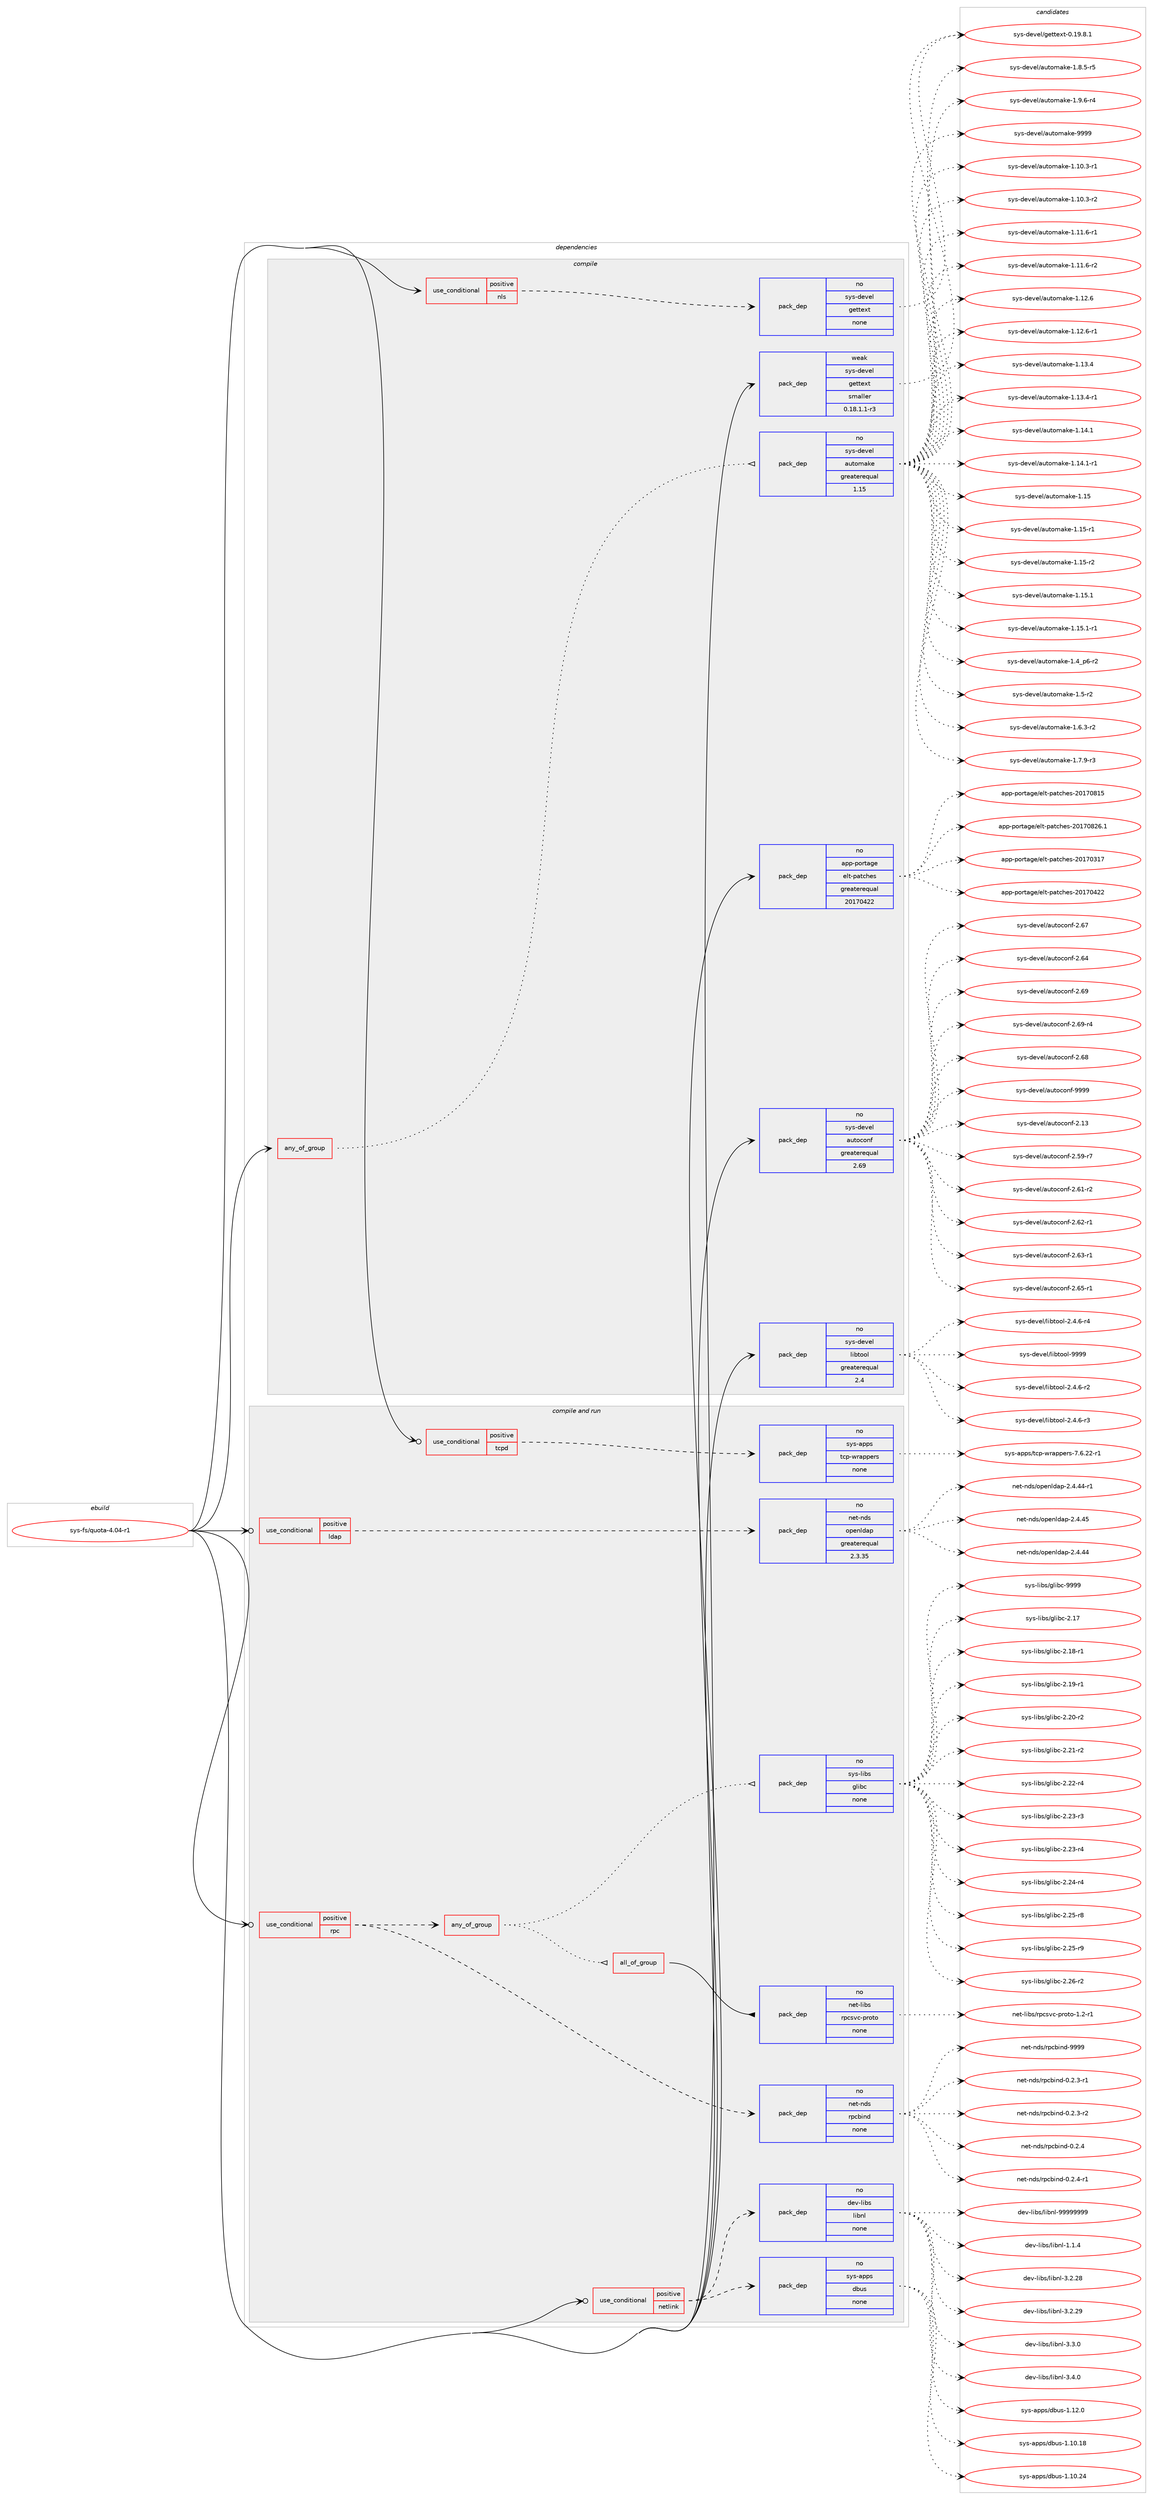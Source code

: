digraph prolog {

# *************
# Graph options
# *************

newrank=true;
concentrate=true;
compound=true;
graph [rankdir=LR,fontname=Helvetica,fontsize=10,ranksep=1.5];#, ranksep=2.5, nodesep=0.2];
edge  [arrowhead=vee];
node  [fontname=Helvetica,fontsize=10];

# **********
# The ebuild
# **********

subgraph cluster_leftcol {
color=gray;
rank=same;
label=<<i>ebuild</i>>;
id [label="sys-fs/quota-4.04-r1", color=red, width=4, href="../sys-fs/quota-4.04-r1.svg"];
}

# ****************
# The dependencies
# ****************

subgraph cluster_midcol {
color=gray;
label=<<i>dependencies</i>>;
subgraph cluster_compile {
fillcolor="#eeeeee";
style=filled;
label=<<i>compile</i>>;
subgraph any8265 {
dependency489388 [label=<<TABLE BORDER="0" CELLBORDER="1" CELLSPACING="0" CELLPADDING="4"><TR><TD CELLPADDING="10">any_of_group</TD></TR></TABLE>>, shape=none, color=red];subgraph pack363663 {
dependency489389 [label=<<TABLE BORDER="0" CELLBORDER="1" CELLSPACING="0" CELLPADDING="4" WIDTH="220"><TR><TD ROWSPAN="6" CELLPADDING="30">pack_dep</TD></TR><TR><TD WIDTH="110">no</TD></TR><TR><TD>sys-devel</TD></TR><TR><TD>automake</TD></TR><TR><TD>greaterequal</TD></TR><TR><TD>1.15</TD></TR></TABLE>>, shape=none, color=blue];
}
dependency489388:e -> dependency489389:w [weight=20,style="dotted",arrowhead="oinv"];
}
id:e -> dependency489388:w [weight=20,style="solid",arrowhead="vee"];
subgraph cond117159 {
dependency489390 [label=<<TABLE BORDER="0" CELLBORDER="1" CELLSPACING="0" CELLPADDING="4"><TR><TD ROWSPAN="3" CELLPADDING="10">use_conditional</TD></TR><TR><TD>positive</TD></TR><TR><TD>nls</TD></TR></TABLE>>, shape=none, color=red];
subgraph pack363664 {
dependency489391 [label=<<TABLE BORDER="0" CELLBORDER="1" CELLSPACING="0" CELLPADDING="4" WIDTH="220"><TR><TD ROWSPAN="6" CELLPADDING="30">pack_dep</TD></TR><TR><TD WIDTH="110">no</TD></TR><TR><TD>sys-devel</TD></TR><TR><TD>gettext</TD></TR><TR><TD>none</TD></TR><TR><TD></TD></TR></TABLE>>, shape=none, color=blue];
}
dependency489390:e -> dependency489391:w [weight=20,style="dashed",arrowhead="vee"];
}
id:e -> dependency489390:w [weight=20,style="solid",arrowhead="vee"];
subgraph pack363665 {
dependency489392 [label=<<TABLE BORDER="0" CELLBORDER="1" CELLSPACING="0" CELLPADDING="4" WIDTH="220"><TR><TD ROWSPAN="6" CELLPADDING="30">pack_dep</TD></TR><TR><TD WIDTH="110">no</TD></TR><TR><TD>app-portage</TD></TR><TR><TD>elt-patches</TD></TR><TR><TD>greaterequal</TD></TR><TR><TD>20170422</TD></TR></TABLE>>, shape=none, color=blue];
}
id:e -> dependency489392:w [weight=20,style="solid",arrowhead="vee"];
subgraph pack363666 {
dependency489393 [label=<<TABLE BORDER="0" CELLBORDER="1" CELLSPACING="0" CELLPADDING="4" WIDTH="220"><TR><TD ROWSPAN="6" CELLPADDING="30">pack_dep</TD></TR><TR><TD WIDTH="110">no</TD></TR><TR><TD>sys-devel</TD></TR><TR><TD>autoconf</TD></TR><TR><TD>greaterequal</TD></TR><TR><TD>2.69</TD></TR></TABLE>>, shape=none, color=blue];
}
id:e -> dependency489393:w [weight=20,style="solid",arrowhead="vee"];
subgraph pack363667 {
dependency489394 [label=<<TABLE BORDER="0" CELLBORDER="1" CELLSPACING="0" CELLPADDING="4" WIDTH="220"><TR><TD ROWSPAN="6" CELLPADDING="30">pack_dep</TD></TR><TR><TD WIDTH="110">no</TD></TR><TR><TD>sys-devel</TD></TR><TR><TD>libtool</TD></TR><TR><TD>greaterequal</TD></TR><TR><TD>2.4</TD></TR></TABLE>>, shape=none, color=blue];
}
id:e -> dependency489394:w [weight=20,style="solid",arrowhead="vee"];
subgraph pack363668 {
dependency489395 [label=<<TABLE BORDER="0" CELLBORDER="1" CELLSPACING="0" CELLPADDING="4" WIDTH="220"><TR><TD ROWSPAN="6" CELLPADDING="30">pack_dep</TD></TR><TR><TD WIDTH="110">weak</TD></TR><TR><TD>sys-devel</TD></TR><TR><TD>gettext</TD></TR><TR><TD>smaller</TD></TR><TR><TD>0.18.1.1-r3</TD></TR></TABLE>>, shape=none, color=blue];
}
id:e -> dependency489395:w [weight=20,style="solid",arrowhead="vee"];
}
subgraph cluster_compileandrun {
fillcolor="#eeeeee";
style=filled;
label=<<i>compile and run</i>>;
subgraph cond117160 {
dependency489396 [label=<<TABLE BORDER="0" CELLBORDER="1" CELLSPACING="0" CELLPADDING="4"><TR><TD ROWSPAN="3" CELLPADDING="10">use_conditional</TD></TR><TR><TD>positive</TD></TR><TR><TD>ldap</TD></TR></TABLE>>, shape=none, color=red];
subgraph pack363669 {
dependency489397 [label=<<TABLE BORDER="0" CELLBORDER="1" CELLSPACING="0" CELLPADDING="4" WIDTH="220"><TR><TD ROWSPAN="6" CELLPADDING="30">pack_dep</TD></TR><TR><TD WIDTH="110">no</TD></TR><TR><TD>net-nds</TD></TR><TR><TD>openldap</TD></TR><TR><TD>greaterequal</TD></TR><TR><TD>2.3.35</TD></TR></TABLE>>, shape=none, color=blue];
}
dependency489396:e -> dependency489397:w [weight=20,style="dashed",arrowhead="vee"];
}
id:e -> dependency489396:w [weight=20,style="solid",arrowhead="odotvee"];
subgraph cond117161 {
dependency489398 [label=<<TABLE BORDER="0" CELLBORDER="1" CELLSPACING="0" CELLPADDING="4"><TR><TD ROWSPAN="3" CELLPADDING="10">use_conditional</TD></TR><TR><TD>positive</TD></TR><TR><TD>netlink</TD></TR></TABLE>>, shape=none, color=red];
subgraph pack363670 {
dependency489399 [label=<<TABLE BORDER="0" CELLBORDER="1" CELLSPACING="0" CELLPADDING="4" WIDTH="220"><TR><TD ROWSPAN="6" CELLPADDING="30">pack_dep</TD></TR><TR><TD WIDTH="110">no</TD></TR><TR><TD>sys-apps</TD></TR><TR><TD>dbus</TD></TR><TR><TD>none</TD></TR><TR><TD></TD></TR></TABLE>>, shape=none, color=blue];
}
dependency489398:e -> dependency489399:w [weight=20,style="dashed",arrowhead="vee"];
subgraph pack363671 {
dependency489400 [label=<<TABLE BORDER="0" CELLBORDER="1" CELLSPACING="0" CELLPADDING="4" WIDTH="220"><TR><TD ROWSPAN="6" CELLPADDING="30">pack_dep</TD></TR><TR><TD WIDTH="110">no</TD></TR><TR><TD>dev-libs</TD></TR><TR><TD>libnl</TD></TR><TR><TD>none</TD></TR><TR><TD></TD></TR></TABLE>>, shape=none, color=blue];
}
dependency489398:e -> dependency489400:w [weight=20,style="dashed",arrowhead="vee"];
}
id:e -> dependency489398:w [weight=20,style="solid",arrowhead="odotvee"];
subgraph cond117162 {
dependency489401 [label=<<TABLE BORDER="0" CELLBORDER="1" CELLSPACING="0" CELLPADDING="4"><TR><TD ROWSPAN="3" CELLPADDING="10">use_conditional</TD></TR><TR><TD>positive</TD></TR><TR><TD>rpc</TD></TR></TABLE>>, shape=none, color=red];
subgraph pack363672 {
dependency489402 [label=<<TABLE BORDER="0" CELLBORDER="1" CELLSPACING="0" CELLPADDING="4" WIDTH="220"><TR><TD ROWSPAN="6" CELLPADDING="30">pack_dep</TD></TR><TR><TD WIDTH="110">no</TD></TR><TR><TD>net-nds</TD></TR><TR><TD>rpcbind</TD></TR><TR><TD>none</TD></TR><TR><TD></TD></TR></TABLE>>, shape=none, color=blue];
}
dependency489401:e -> dependency489402:w [weight=20,style="dashed",arrowhead="vee"];
subgraph any8266 {
dependency489403 [label=<<TABLE BORDER="0" CELLBORDER="1" CELLSPACING="0" CELLPADDING="4"><TR><TD CELLPADDING="10">any_of_group</TD></TR></TABLE>>, shape=none, color=red];subgraph pack363673 {
dependency489404 [label=<<TABLE BORDER="0" CELLBORDER="1" CELLSPACING="0" CELLPADDING="4" WIDTH="220"><TR><TD ROWSPAN="6" CELLPADDING="30">pack_dep</TD></TR><TR><TD WIDTH="110">no</TD></TR><TR><TD>sys-libs</TD></TR><TR><TD>glibc</TD></TR><TR><TD>none</TD></TR><TR><TD></TD></TR></TABLE>>, shape=none, color=blue];
}
dependency489403:e -> dependency489404:w [weight=20,style="dotted",arrowhead="oinv"];
subgraph all304 {
dependency489405 [label=<<TABLE BORDER="0" CELLBORDER="1" CELLSPACING="0" CELLPADDING="4"><TR><TD CELLPADDING="10">all_of_group</TD></TR></TABLE>>, shape=none, color=red];subgraph pack363674 {
dependency489406 [label=<<TABLE BORDER="0" CELLBORDER="1" CELLSPACING="0" CELLPADDING="4" WIDTH="220"><TR><TD ROWSPAN="6" CELLPADDING="30">pack_dep</TD></TR><TR><TD WIDTH="110">no</TD></TR><TR><TD>net-libs</TD></TR><TR><TD>rpcsvc-proto</TD></TR><TR><TD>none</TD></TR><TR><TD></TD></TR></TABLE>>, shape=none, color=blue];
}
dependency489405:e -> dependency489406:w [weight=20,style="solid",arrowhead="inv"];
}
dependency489403:e -> dependency489405:w [weight=20,style="dotted",arrowhead="oinv"];
}
dependency489401:e -> dependency489403:w [weight=20,style="dashed",arrowhead="vee"];
}
id:e -> dependency489401:w [weight=20,style="solid",arrowhead="odotvee"];
subgraph cond117163 {
dependency489407 [label=<<TABLE BORDER="0" CELLBORDER="1" CELLSPACING="0" CELLPADDING="4"><TR><TD ROWSPAN="3" CELLPADDING="10">use_conditional</TD></TR><TR><TD>positive</TD></TR><TR><TD>tcpd</TD></TR></TABLE>>, shape=none, color=red];
subgraph pack363675 {
dependency489408 [label=<<TABLE BORDER="0" CELLBORDER="1" CELLSPACING="0" CELLPADDING="4" WIDTH="220"><TR><TD ROWSPAN="6" CELLPADDING="30">pack_dep</TD></TR><TR><TD WIDTH="110">no</TD></TR><TR><TD>sys-apps</TD></TR><TR><TD>tcp-wrappers</TD></TR><TR><TD>none</TD></TR><TR><TD></TD></TR></TABLE>>, shape=none, color=blue];
}
dependency489407:e -> dependency489408:w [weight=20,style="dashed",arrowhead="vee"];
}
id:e -> dependency489407:w [weight=20,style="solid",arrowhead="odotvee"];
}
subgraph cluster_run {
fillcolor="#eeeeee";
style=filled;
label=<<i>run</i>>;
}
}

# **************
# The candidates
# **************

subgraph cluster_choices {
rank=same;
color=gray;
label=<<i>candidates</i>>;

subgraph choice363663 {
color=black;
nodesep=1;
choice11512111545100101118101108479711711611110997107101454946494846514511449 [label="sys-devel/automake-1.10.3-r1", color=red, width=4,href="../sys-devel/automake-1.10.3-r1.svg"];
choice11512111545100101118101108479711711611110997107101454946494846514511450 [label="sys-devel/automake-1.10.3-r2", color=red, width=4,href="../sys-devel/automake-1.10.3-r2.svg"];
choice11512111545100101118101108479711711611110997107101454946494946544511449 [label="sys-devel/automake-1.11.6-r1", color=red, width=4,href="../sys-devel/automake-1.11.6-r1.svg"];
choice11512111545100101118101108479711711611110997107101454946494946544511450 [label="sys-devel/automake-1.11.6-r2", color=red, width=4,href="../sys-devel/automake-1.11.6-r2.svg"];
choice1151211154510010111810110847971171161111099710710145494649504654 [label="sys-devel/automake-1.12.6", color=red, width=4,href="../sys-devel/automake-1.12.6.svg"];
choice11512111545100101118101108479711711611110997107101454946495046544511449 [label="sys-devel/automake-1.12.6-r1", color=red, width=4,href="../sys-devel/automake-1.12.6-r1.svg"];
choice1151211154510010111810110847971171161111099710710145494649514652 [label="sys-devel/automake-1.13.4", color=red, width=4,href="../sys-devel/automake-1.13.4.svg"];
choice11512111545100101118101108479711711611110997107101454946495146524511449 [label="sys-devel/automake-1.13.4-r1", color=red, width=4,href="../sys-devel/automake-1.13.4-r1.svg"];
choice1151211154510010111810110847971171161111099710710145494649524649 [label="sys-devel/automake-1.14.1", color=red, width=4,href="../sys-devel/automake-1.14.1.svg"];
choice11512111545100101118101108479711711611110997107101454946495246494511449 [label="sys-devel/automake-1.14.1-r1", color=red, width=4,href="../sys-devel/automake-1.14.1-r1.svg"];
choice115121115451001011181011084797117116111109971071014549464953 [label="sys-devel/automake-1.15", color=red, width=4,href="../sys-devel/automake-1.15.svg"];
choice1151211154510010111810110847971171161111099710710145494649534511449 [label="sys-devel/automake-1.15-r1", color=red, width=4,href="../sys-devel/automake-1.15-r1.svg"];
choice1151211154510010111810110847971171161111099710710145494649534511450 [label="sys-devel/automake-1.15-r2", color=red, width=4,href="../sys-devel/automake-1.15-r2.svg"];
choice1151211154510010111810110847971171161111099710710145494649534649 [label="sys-devel/automake-1.15.1", color=red, width=4,href="../sys-devel/automake-1.15.1.svg"];
choice11512111545100101118101108479711711611110997107101454946495346494511449 [label="sys-devel/automake-1.15.1-r1", color=red, width=4,href="../sys-devel/automake-1.15.1-r1.svg"];
choice115121115451001011181011084797117116111109971071014549465295112544511450 [label="sys-devel/automake-1.4_p6-r2", color=red, width=4,href="../sys-devel/automake-1.4_p6-r2.svg"];
choice11512111545100101118101108479711711611110997107101454946534511450 [label="sys-devel/automake-1.5-r2", color=red, width=4,href="../sys-devel/automake-1.5-r2.svg"];
choice115121115451001011181011084797117116111109971071014549465446514511450 [label="sys-devel/automake-1.6.3-r2", color=red, width=4,href="../sys-devel/automake-1.6.3-r2.svg"];
choice115121115451001011181011084797117116111109971071014549465546574511451 [label="sys-devel/automake-1.7.9-r3", color=red, width=4,href="../sys-devel/automake-1.7.9-r3.svg"];
choice115121115451001011181011084797117116111109971071014549465646534511453 [label="sys-devel/automake-1.8.5-r5", color=red, width=4,href="../sys-devel/automake-1.8.5-r5.svg"];
choice115121115451001011181011084797117116111109971071014549465746544511452 [label="sys-devel/automake-1.9.6-r4", color=red, width=4,href="../sys-devel/automake-1.9.6-r4.svg"];
choice115121115451001011181011084797117116111109971071014557575757 [label="sys-devel/automake-9999", color=red, width=4,href="../sys-devel/automake-9999.svg"];
dependency489389:e -> choice11512111545100101118101108479711711611110997107101454946494846514511449:w [style=dotted,weight="100"];
dependency489389:e -> choice11512111545100101118101108479711711611110997107101454946494846514511450:w [style=dotted,weight="100"];
dependency489389:e -> choice11512111545100101118101108479711711611110997107101454946494946544511449:w [style=dotted,weight="100"];
dependency489389:e -> choice11512111545100101118101108479711711611110997107101454946494946544511450:w [style=dotted,weight="100"];
dependency489389:e -> choice1151211154510010111810110847971171161111099710710145494649504654:w [style=dotted,weight="100"];
dependency489389:e -> choice11512111545100101118101108479711711611110997107101454946495046544511449:w [style=dotted,weight="100"];
dependency489389:e -> choice1151211154510010111810110847971171161111099710710145494649514652:w [style=dotted,weight="100"];
dependency489389:e -> choice11512111545100101118101108479711711611110997107101454946495146524511449:w [style=dotted,weight="100"];
dependency489389:e -> choice1151211154510010111810110847971171161111099710710145494649524649:w [style=dotted,weight="100"];
dependency489389:e -> choice11512111545100101118101108479711711611110997107101454946495246494511449:w [style=dotted,weight="100"];
dependency489389:e -> choice115121115451001011181011084797117116111109971071014549464953:w [style=dotted,weight="100"];
dependency489389:e -> choice1151211154510010111810110847971171161111099710710145494649534511449:w [style=dotted,weight="100"];
dependency489389:e -> choice1151211154510010111810110847971171161111099710710145494649534511450:w [style=dotted,weight="100"];
dependency489389:e -> choice1151211154510010111810110847971171161111099710710145494649534649:w [style=dotted,weight="100"];
dependency489389:e -> choice11512111545100101118101108479711711611110997107101454946495346494511449:w [style=dotted,weight="100"];
dependency489389:e -> choice115121115451001011181011084797117116111109971071014549465295112544511450:w [style=dotted,weight="100"];
dependency489389:e -> choice11512111545100101118101108479711711611110997107101454946534511450:w [style=dotted,weight="100"];
dependency489389:e -> choice115121115451001011181011084797117116111109971071014549465446514511450:w [style=dotted,weight="100"];
dependency489389:e -> choice115121115451001011181011084797117116111109971071014549465546574511451:w [style=dotted,weight="100"];
dependency489389:e -> choice115121115451001011181011084797117116111109971071014549465646534511453:w [style=dotted,weight="100"];
dependency489389:e -> choice115121115451001011181011084797117116111109971071014549465746544511452:w [style=dotted,weight="100"];
dependency489389:e -> choice115121115451001011181011084797117116111109971071014557575757:w [style=dotted,weight="100"];
}
subgraph choice363664 {
color=black;
nodesep=1;
choice1151211154510010111810110847103101116116101120116454846495746564649 [label="sys-devel/gettext-0.19.8.1", color=red, width=4,href="../sys-devel/gettext-0.19.8.1.svg"];
dependency489391:e -> choice1151211154510010111810110847103101116116101120116454846495746564649:w [style=dotted,weight="100"];
}
subgraph choice363665 {
color=black;
nodesep=1;
choice97112112451121111141169710310147101108116451129711699104101115455048495548514955 [label="app-portage/elt-patches-20170317", color=red, width=4,href="../app-portage/elt-patches-20170317.svg"];
choice97112112451121111141169710310147101108116451129711699104101115455048495548525050 [label="app-portage/elt-patches-20170422", color=red, width=4,href="../app-portage/elt-patches-20170422.svg"];
choice97112112451121111141169710310147101108116451129711699104101115455048495548564953 [label="app-portage/elt-patches-20170815", color=red, width=4,href="../app-portage/elt-patches-20170815.svg"];
choice971121124511211111411697103101471011081164511297116991041011154550484955485650544649 [label="app-portage/elt-patches-20170826.1", color=red, width=4,href="../app-portage/elt-patches-20170826.1.svg"];
dependency489392:e -> choice97112112451121111141169710310147101108116451129711699104101115455048495548514955:w [style=dotted,weight="100"];
dependency489392:e -> choice97112112451121111141169710310147101108116451129711699104101115455048495548525050:w [style=dotted,weight="100"];
dependency489392:e -> choice97112112451121111141169710310147101108116451129711699104101115455048495548564953:w [style=dotted,weight="100"];
dependency489392:e -> choice971121124511211111411697103101471011081164511297116991041011154550484955485650544649:w [style=dotted,weight="100"];
}
subgraph choice363666 {
color=black;
nodesep=1;
choice115121115451001011181011084797117116111991111101024550464951 [label="sys-devel/autoconf-2.13", color=red, width=4,href="../sys-devel/autoconf-2.13.svg"];
choice1151211154510010111810110847971171161119911111010245504653574511455 [label="sys-devel/autoconf-2.59-r7", color=red, width=4,href="../sys-devel/autoconf-2.59-r7.svg"];
choice1151211154510010111810110847971171161119911111010245504654494511450 [label="sys-devel/autoconf-2.61-r2", color=red, width=4,href="../sys-devel/autoconf-2.61-r2.svg"];
choice1151211154510010111810110847971171161119911111010245504654504511449 [label="sys-devel/autoconf-2.62-r1", color=red, width=4,href="../sys-devel/autoconf-2.62-r1.svg"];
choice1151211154510010111810110847971171161119911111010245504654514511449 [label="sys-devel/autoconf-2.63-r1", color=red, width=4,href="../sys-devel/autoconf-2.63-r1.svg"];
choice115121115451001011181011084797117116111991111101024550465452 [label="sys-devel/autoconf-2.64", color=red, width=4,href="../sys-devel/autoconf-2.64.svg"];
choice1151211154510010111810110847971171161119911111010245504654534511449 [label="sys-devel/autoconf-2.65-r1", color=red, width=4,href="../sys-devel/autoconf-2.65-r1.svg"];
choice115121115451001011181011084797117116111991111101024550465455 [label="sys-devel/autoconf-2.67", color=red, width=4,href="../sys-devel/autoconf-2.67.svg"];
choice115121115451001011181011084797117116111991111101024550465456 [label="sys-devel/autoconf-2.68", color=red, width=4,href="../sys-devel/autoconf-2.68.svg"];
choice115121115451001011181011084797117116111991111101024550465457 [label="sys-devel/autoconf-2.69", color=red, width=4,href="../sys-devel/autoconf-2.69.svg"];
choice1151211154510010111810110847971171161119911111010245504654574511452 [label="sys-devel/autoconf-2.69-r4", color=red, width=4,href="../sys-devel/autoconf-2.69-r4.svg"];
choice115121115451001011181011084797117116111991111101024557575757 [label="sys-devel/autoconf-9999", color=red, width=4,href="../sys-devel/autoconf-9999.svg"];
dependency489393:e -> choice115121115451001011181011084797117116111991111101024550464951:w [style=dotted,weight="100"];
dependency489393:e -> choice1151211154510010111810110847971171161119911111010245504653574511455:w [style=dotted,weight="100"];
dependency489393:e -> choice1151211154510010111810110847971171161119911111010245504654494511450:w [style=dotted,weight="100"];
dependency489393:e -> choice1151211154510010111810110847971171161119911111010245504654504511449:w [style=dotted,weight="100"];
dependency489393:e -> choice1151211154510010111810110847971171161119911111010245504654514511449:w [style=dotted,weight="100"];
dependency489393:e -> choice115121115451001011181011084797117116111991111101024550465452:w [style=dotted,weight="100"];
dependency489393:e -> choice1151211154510010111810110847971171161119911111010245504654534511449:w [style=dotted,weight="100"];
dependency489393:e -> choice115121115451001011181011084797117116111991111101024550465455:w [style=dotted,weight="100"];
dependency489393:e -> choice115121115451001011181011084797117116111991111101024550465456:w [style=dotted,weight="100"];
dependency489393:e -> choice115121115451001011181011084797117116111991111101024550465457:w [style=dotted,weight="100"];
dependency489393:e -> choice1151211154510010111810110847971171161119911111010245504654574511452:w [style=dotted,weight="100"];
dependency489393:e -> choice115121115451001011181011084797117116111991111101024557575757:w [style=dotted,weight="100"];
}
subgraph choice363667 {
color=black;
nodesep=1;
choice1151211154510010111810110847108105981161111111084550465246544511450 [label="sys-devel/libtool-2.4.6-r2", color=red, width=4,href="../sys-devel/libtool-2.4.6-r2.svg"];
choice1151211154510010111810110847108105981161111111084550465246544511451 [label="sys-devel/libtool-2.4.6-r3", color=red, width=4,href="../sys-devel/libtool-2.4.6-r3.svg"];
choice1151211154510010111810110847108105981161111111084550465246544511452 [label="sys-devel/libtool-2.4.6-r4", color=red, width=4,href="../sys-devel/libtool-2.4.6-r4.svg"];
choice1151211154510010111810110847108105981161111111084557575757 [label="sys-devel/libtool-9999", color=red, width=4,href="../sys-devel/libtool-9999.svg"];
dependency489394:e -> choice1151211154510010111810110847108105981161111111084550465246544511450:w [style=dotted,weight="100"];
dependency489394:e -> choice1151211154510010111810110847108105981161111111084550465246544511451:w [style=dotted,weight="100"];
dependency489394:e -> choice1151211154510010111810110847108105981161111111084550465246544511452:w [style=dotted,weight="100"];
dependency489394:e -> choice1151211154510010111810110847108105981161111111084557575757:w [style=dotted,weight="100"];
}
subgraph choice363668 {
color=black;
nodesep=1;
choice1151211154510010111810110847103101116116101120116454846495746564649 [label="sys-devel/gettext-0.19.8.1", color=red, width=4,href="../sys-devel/gettext-0.19.8.1.svg"];
dependency489395:e -> choice1151211154510010111810110847103101116116101120116454846495746564649:w [style=dotted,weight="100"];
}
subgraph choice363669 {
color=black;
nodesep=1;
choice11010111645110100115471111121011101081009711245504652465252 [label="net-nds/openldap-2.4.44", color=red, width=4,href="../net-nds/openldap-2.4.44.svg"];
choice110101116451101001154711111210111010810097112455046524652524511449 [label="net-nds/openldap-2.4.44-r1", color=red, width=4,href="../net-nds/openldap-2.4.44-r1.svg"];
choice11010111645110100115471111121011101081009711245504652465253 [label="net-nds/openldap-2.4.45", color=red, width=4,href="../net-nds/openldap-2.4.45.svg"];
dependency489397:e -> choice11010111645110100115471111121011101081009711245504652465252:w [style=dotted,weight="100"];
dependency489397:e -> choice110101116451101001154711111210111010810097112455046524652524511449:w [style=dotted,weight="100"];
dependency489397:e -> choice11010111645110100115471111121011101081009711245504652465253:w [style=dotted,weight="100"];
}
subgraph choice363670 {
color=black;
nodesep=1;
choice115121115459711211211547100981171154549464948464956 [label="sys-apps/dbus-1.10.18", color=red, width=4,href="../sys-apps/dbus-1.10.18.svg"];
choice115121115459711211211547100981171154549464948465052 [label="sys-apps/dbus-1.10.24", color=red, width=4,href="../sys-apps/dbus-1.10.24.svg"];
choice1151211154597112112115471009811711545494649504648 [label="sys-apps/dbus-1.12.0", color=red, width=4,href="../sys-apps/dbus-1.12.0.svg"];
dependency489399:e -> choice115121115459711211211547100981171154549464948464956:w [style=dotted,weight="100"];
dependency489399:e -> choice115121115459711211211547100981171154549464948465052:w [style=dotted,weight="100"];
dependency489399:e -> choice1151211154597112112115471009811711545494649504648:w [style=dotted,weight="100"];
}
subgraph choice363671 {
color=black;
nodesep=1;
choice10010111845108105981154710810598110108454946494652 [label="dev-libs/libnl-1.1.4", color=red, width=4,href="../dev-libs/libnl-1.1.4.svg"];
choice1001011184510810598115471081059811010845514650465056 [label="dev-libs/libnl-3.2.28", color=red, width=4,href="../dev-libs/libnl-3.2.28.svg"];
choice1001011184510810598115471081059811010845514650465057 [label="dev-libs/libnl-3.2.29", color=red, width=4,href="../dev-libs/libnl-3.2.29.svg"];
choice10010111845108105981154710810598110108455146514648 [label="dev-libs/libnl-3.3.0", color=red, width=4,href="../dev-libs/libnl-3.3.0.svg"];
choice10010111845108105981154710810598110108455146524648 [label="dev-libs/libnl-3.4.0", color=red, width=4,href="../dev-libs/libnl-3.4.0.svg"];
choice10010111845108105981154710810598110108455757575757575757 [label="dev-libs/libnl-99999999", color=red, width=4,href="../dev-libs/libnl-99999999.svg"];
dependency489400:e -> choice10010111845108105981154710810598110108454946494652:w [style=dotted,weight="100"];
dependency489400:e -> choice1001011184510810598115471081059811010845514650465056:w [style=dotted,weight="100"];
dependency489400:e -> choice1001011184510810598115471081059811010845514650465057:w [style=dotted,weight="100"];
dependency489400:e -> choice10010111845108105981154710810598110108455146514648:w [style=dotted,weight="100"];
dependency489400:e -> choice10010111845108105981154710810598110108455146524648:w [style=dotted,weight="100"];
dependency489400:e -> choice10010111845108105981154710810598110108455757575757575757:w [style=dotted,weight="100"];
}
subgraph choice363672 {
color=black;
nodesep=1;
choice110101116451101001154711411299981051101004548465046514511449 [label="net-nds/rpcbind-0.2.3-r1", color=red, width=4,href="../net-nds/rpcbind-0.2.3-r1.svg"];
choice110101116451101001154711411299981051101004548465046514511450 [label="net-nds/rpcbind-0.2.3-r2", color=red, width=4,href="../net-nds/rpcbind-0.2.3-r2.svg"];
choice11010111645110100115471141129998105110100454846504652 [label="net-nds/rpcbind-0.2.4", color=red, width=4,href="../net-nds/rpcbind-0.2.4.svg"];
choice110101116451101001154711411299981051101004548465046524511449 [label="net-nds/rpcbind-0.2.4-r1", color=red, width=4,href="../net-nds/rpcbind-0.2.4-r1.svg"];
choice110101116451101001154711411299981051101004557575757 [label="net-nds/rpcbind-9999", color=red, width=4,href="../net-nds/rpcbind-9999.svg"];
dependency489402:e -> choice110101116451101001154711411299981051101004548465046514511449:w [style=dotted,weight="100"];
dependency489402:e -> choice110101116451101001154711411299981051101004548465046514511450:w [style=dotted,weight="100"];
dependency489402:e -> choice11010111645110100115471141129998105110100454846504652:w [style=dotted,weight="100"];
dependency489402:e -> choice110101116451101001154711411299981051101004548465046524511449:w [style=dotted,weight="100"];
dependency489402:e -> choice110101116451101001154711411299981051101004557575757:w [style=dotted,weight="100"];
}
subgraph choice363673 {
color=black;
nodesep=1;
choice11512111545108105981154710310810598994550464955 [label="sys-libs/glibc-2.17", color=red, width=4,href="../sys-libs/glibc-2.17.svg"];
choice115121115451081059811547103108105989945504649564511449 [label="sys-libs/glibc-2.18-r1", color=red, width=4,href="../sys-libs/glibc-2.18-r1.svg"];
choice115121115451081059811547103108105989945504649574511449 [label="sys-libs/glibc-2.19-r1", color=red, width=4,href="../sys-libs/glibc-2.19-r1.svg"];
choice115121115451081059811547103108105989945504650484511450 [label="sys-libs/glibc-2.20-r2", color=red, width=4,href="../sys-libs/glibc-2.20-r2.svg"];
choice115121115451081059811547103108105989945504650494511450 [label="sys-libs/glibc-2.21-r2", color=red, width=4,href="../sys-libs/glibc-2.21-r2.svg"];
choice115121115451081059811547103108105989945504650504511452 [label="sys-libs/glibc-2.22-r4", color=red, width=4,href="../sys-libs/glibc-2.22-r4.svg"];
choice115121115451081059811547103108105989945504650514511451 [label="sys-libs/glibc-2.23-r3", color=red, width=4,href="../sys-libs/glibc-2.23-r3.svg"];
choice115121115451081059811547103108105989945504650514511452 [label="sys-libs/glibc-2.23-r4", color=red, width=4,href="../sys-libs/glibc-2.23-r4.svg"];
choice115121115451081059811547103108105989945504650524511452 [label="sys-libs/glibc-2.24-r4", color=red, width=4,href="../sys-libs/glibc-2.24-r4.svg"];
choice115121115451081059811547103108105989945504650534511456 [label="sys-libs/glibc-2.25-r8", color=red, width=4,href="../sys-libs/glibc-2.25-r8.svg"];
choice115121115451081059811547103108105989945504650534511457 [label="sys-libs/glibc-2.25-r9", color=red, width=4,href="../sys-libs/glibc-2.25-r9.svg"];
choice115121115451081059811547103108105989945504650544511450 [label="sys-libs/glibc-2.26-r2", color=red, width=4,href="../sys-libs/glibc-2.26-r2.svg"];
choice11512111545108105981154710310810598994557575757 [label="sys-libs/glibc-9999", color=red, width=4,href="../sys-libs/glibc-9999.svg"];
dependency489404:e -> choice11512111545108105981154710310810598994550464955:w [style=dotted,weight="100"];
dependency489404:e -> choice115121115451081059811547103108105989945504649564511449:w [style=dotted,weight="100"];
dependency489404:e -> choice115121115451081059811547103108105989945504649574511449:w [style=dotted,weight="100"];
dependency489404:e -> choice115121115451081059811547103108105989945504650484511450:w [style=dotted,weight="100"];
dependency489404:e -> choice115121115451081059811547103108105989945504650494511450:w [style=dotted,weight="100"];
dependency489404:e -> choice115121115451081059811547103108105989945504650504511452:w [style=dotted,weight="100"];
dependency489404:e -> choice115121115451081059811547103108105989945504650514511451:w [style=dotted,weight="100"];
dependency489404:e -> choice115121115451081059811547103108105989945504650514511452:w [style=dotted,weight="100"];
dependency489404:e -> choice115121115451081059811547103108105989945504650524511452:w [style=dotted,weight="100"];
dependency489404:e -> choice115121115451081059811547103108105989945504650534511456:w [style=dotted,weight="100"];
dependency489404:e -> choice115121115451081059811547103108105989945504650534511457:w [style=dotted,weight="100"];
dependency489404:e -> choice115121115451081059811547103108105989945504650544511450:w [style=dotted,weight="100"];
dependency489404:e -> choice11512111545108105981154710310810598994557575757:w [style=dotted,weight="100"];
}
subgraph choice363674 {
color=black;
nodesep=1;
choice110101116451081059811547114112991151189945112114111116111454946504511449 [label="net-libs/rpcsvc-proto-1.2-r1", color=red, width=4,href="../net-libs/rpcsvc-proto-1.2-r1.svg"];
dependency489406:e -> choice110101116451081059811547114112991151189945112114111116111454946504511449:w [style=dotted,weight="100"];
}
subgraph choice363675 {
color=black;
nodesep=1;
choice115121115459711211211547116991124511911497112112101114115455546544650504511449 [label="sys-apps/tcp-wrappers-7.6.22-r1", color=red, width=4,href="../sys-apps/tcp-wrappers-7.6.22-r1.svg"];
dependency489408:e -> choice115121115459711211211547116991124511911497112112101114115455546544650504511449:w [style=dotted,weight="100"];
}
}

}
